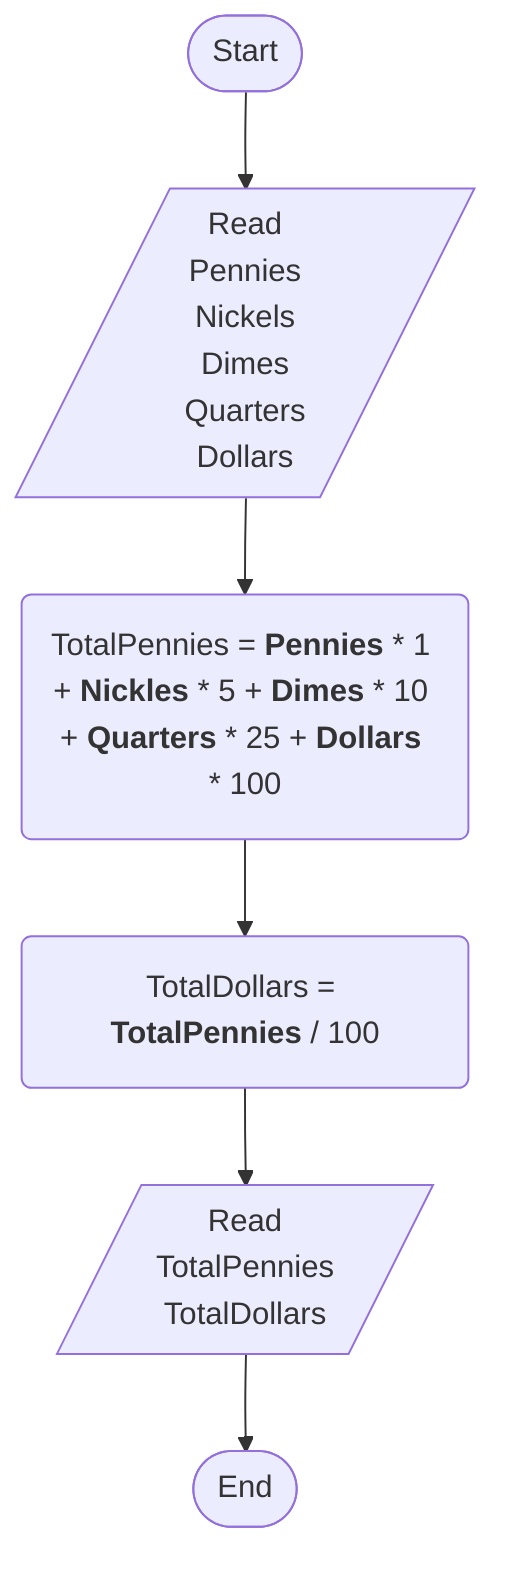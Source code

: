 %% Write a program to ask the user to enter:
%% • Pennies
%% • Nickels
%% • Dimes
%% • Quarters
%% • Dollars
%% Then calculate the total pennies, total dollars and print them on screen
%% giving that:
%% • Pennies = 1
%% • Nickels = 5
%% • Dimes = 10
%% • Quarters = 25
%% • Dollars = 100
%% Steps
%% Step 1: Ask the user to enter (Pennies, Nickels, Dimes, Quarters, Dollars)
%% Step 2: TotalPennies = Pennies * 1 + Nickles * 5 + Dimes * 10 + Quarters * 25 + Dollars * 100
%% Step 3: TotalDollars = TotalPennies / 100
%% Step 4: Print TotalPennies
%% Step 5: Print DollarsPennies

flowchart TD
    Start([Start])
    ReadPenniesAndNickelsAndDimesAndQuartersAndDollars[/Read\nPennies\nNickels\nDimes\nQuarters\nDollars/]
    TotalPennies("`TotalPennies = **Pennies** * 1 + **Nickles** * 5 + **Dimes** * 10 + **Quarters** * 25 + **Dollars** * 100`")
    TotalDollars("`TotalDollars = **TotalPennies** / 100`")
    ReadTotalPenniesAndTotalDollars[/Read\nTotalPennies\nTotalDollars/]
    End([End])
    Start --> ReadPenniesAndNickelsAndDimesAndQuartersAndDollars --> TotalPennies --> TotalDollars --> ReadTotalPenniesAndTotalDollars --> End